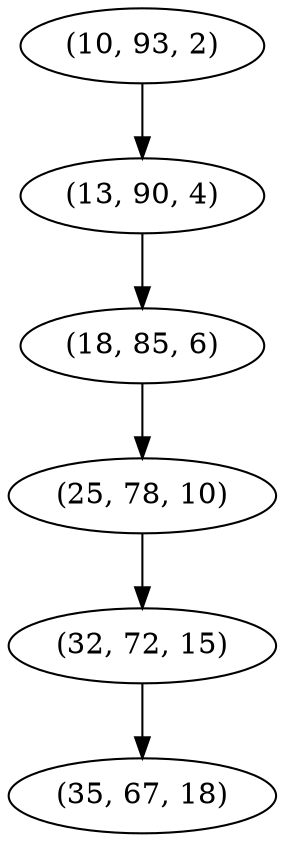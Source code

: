 digraph tree {
    "(10, 93, 2)";
    "(13, 90, 4)";
    "(18, 85, 6)";
    "(25, 78, 10)";
    "(32, 72, 15)";
    "(35, 67, 18)";
    "(10, 93, 2)" -> "(13, 90, 4)";
    "(13, 90, 4)" -> "(18, 85, 6)";
    "(18, 85, 6)" -> "(25, 78, 10)";
    "(25, 78, 10)" -> "(32, 72, 15)";
    "(32, 72, 15)" -> "(35, 67, 18)";
}
